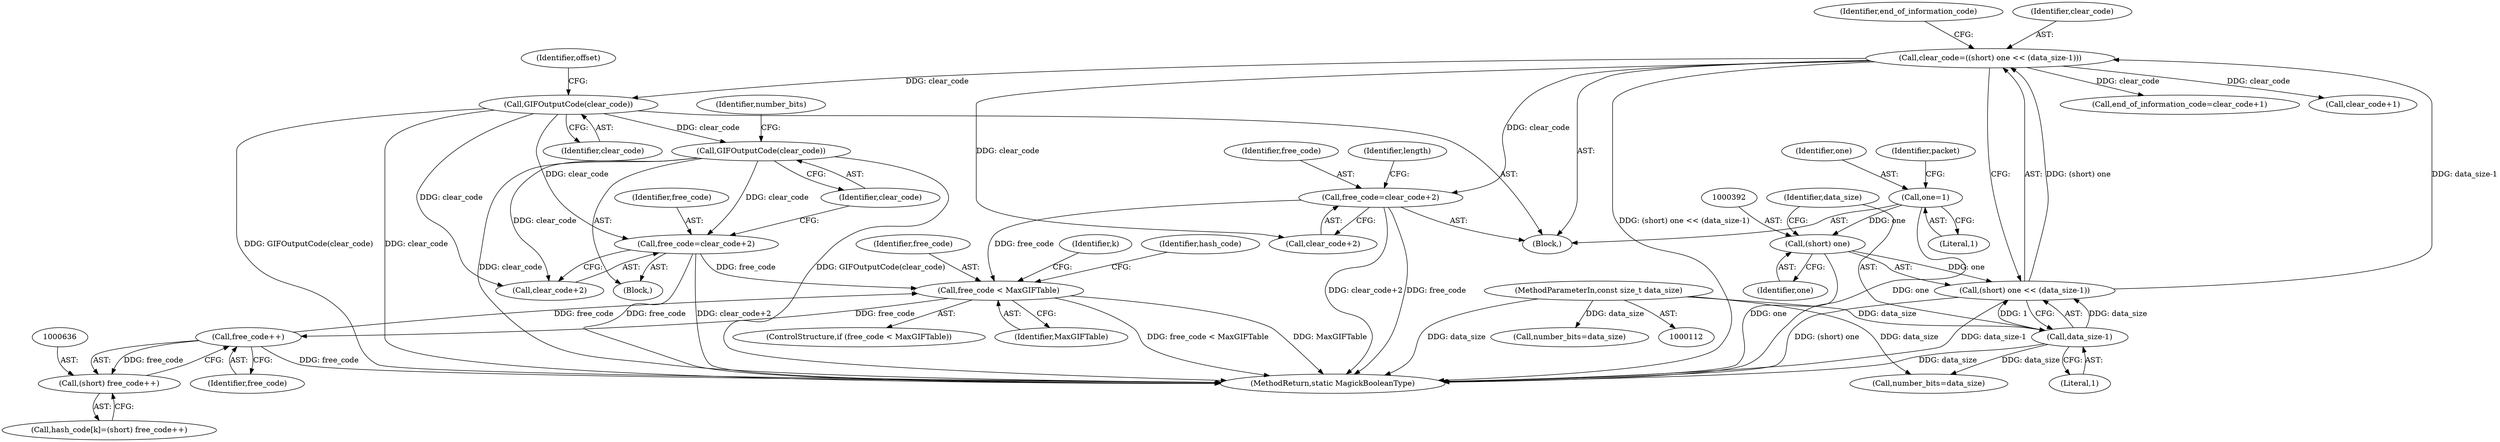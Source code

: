 digraph "0_ImageMagick6_61135001a625364e29bdce83832f043eebde7b5a_0@API" {
"1000627" [label="(Call,free_code < MaxGIFTable)"];
"1000637" [label="(Call,free_code++)"];
"1000627" [label="(Call,free_code < MaxGIFTable)"];
"1000667" [label="(Call,free_code=clear_code+2)"];
"1000416" [label="(Call,GIFOutputCode(clear_code))"];
"1000388" [label="(Call,clear_code=((short) one << (data_size-1)))"];
"1000390" [label="(Call,(short) one << (data_size-1))"];
"1000391" [label="(Call,(short) one)"];
"1000227" [label="(Call,one=1)"];
"1000394" [label="(Call,data_size-1)"];
"1000115" [label="(MethodParameterIn,const size_t data_size)"];
"1000672" [label="(Call,GIFOutputCode(clear_code))"];
"1000402" [label="(Call,free_code=clear_code+2)"];
"1000635" [label="(Call,(short) free_code++)"];
"1000396" [label="(Literal,1)"];
"1000668" [label="(Identifier,free_code)"];
"1000404" [label="(Call,clear_code+2)"];
"1000381" [label="(Call,number_bits=data_size)"];
"1000391" [label="(Call,(short) one)"];
"1000228" [label="(Identifier,one)"];
"1000117" [label="(Block,)"];
"1000637" [label="(Call,free_code++)"];
"1000667" [label="(Call,free_code=clear_code+2)"];
"1000669" [label="(Call,clear_code+2)"];
"1000417" [label="(Identifier,clear_code)"];
"1000115" [label="(MethodParameterIn,const size_t data_size)"];
"1000408" [label="(Identifier,length)"];
"1000673" [label="(Identifier,clear_code)"];
"1000227" [label="(Call,one=1)"];
"1000672" [label="(Call,GIFOutputCode(clear_code))"];
"1000395" [label="(Identifier,data_size)"];
"1000627" [label="(Call,free_code < MaxGIFTable)"];
"1000674" [label="(Call,number_bits=data_size)"];
"1000675" [label="(Identifier,number_bits)"];
"1000628" [label="(Identifier,free_code)"];
"1000397" [label="(Call,end_of_information_code=clear_code+1)"];
"1000655" [label="(Identifier,k)"];
"1000229" [label="(Literal,1)"];
"1000652" [label="(Block,)"];
"1000638" [label="(Identifier,free_code)"];
"1000626" [label="(ControlStructure,if (free_code < MaxGIFTable))"];
"1000394" [label="(Call,data_size-1)"];
"1000629" [label="(Identifier,MaxGIFTable)"];
"1000398" [label="(Identifier,end_of_information_code)"];
"1000633" [label="(Identifier,hash_code)"];
"1000231" [label="(Identifier,packet)"];
"1000393" [label="(Identifier,one)"];
"1000849" [label="(MethodReturn,static MagickBooleanType)"];
"1000419" [label="(Identifier,offset)"];
"1000390" [label="(Call,(short) one << (data_size-1))"];
"1000403" [label="(Identifier,free_code)"];
"1000388" [label="(Call,clear_code=((short) one << (data_size-1)))"];
"1000389" [label="(Identifier,clear_code)"];
"1000402" [label="(Call,free_code=clear_code+2)"];
"1000631" [label="(Call,hash_code[k]=(short) free_code++)"];
"1000416" [label="(Call,GIFOutputCode(clear_code))"];
"1000635" [label="(Call,(short) free_code++)"];
"1000399" [label="(Call,clear_code+1)"];
"1000627" -> "1000626"  [label="AST: "];
"1000627" -> "1000629"  [label="CFG: "];
"1000628" -> "1000627"  [label="AST: "];
"1000629" -> "1000627"  [label="AST: "];
"1000633" -> "1000627"  [label="CFG: "];
"1000655" -> "1000627"  [label="CFG: "];
"1000627" -> "1000849"  [label="DDG: MaxGIFTable"];
"1000627" -> "1000849"  [label="DDG: free_code < MaxGIFTable"];
"1000637" -> "1000627"  [label="DDG: free_code"];
"1000667" -> "1000627"  [label="DDG: free_code"];
"1000402" -> "1000627"  [label="DDG: free_code"];
"1000627" -> "1000637"  [label="DDG: free_code"];
"1000637" -> "1000635"  [label="AST: "];
"1000637" -> "1000638"  [label="CFG: "];
"1000638" -> "1000637"  [label="AST: "];
"1000635" -> "1000637"  [label="CFG: "];
"1000637" -> "1000849"  [label="DDG: free_code"];
"1000637" -> "1000635"  [label="DDG: free_code"];
"1000667" -> "1000652"  [label="AST: "];
"1000667" -> "1000669"  [label="CFG: "];
"1000668" -> "1000667"  [label="AST: "];
"1000669" -> "1000667"  [label="AST: "];
"1000673" -> "1000667"  [label="CFG: "];
"1000667" -> "1000849"  [label="DDG: free_code"];
"1000667" -> "1000849"  [label="DDG: clear_code+2"];
"1000416" -> "1000667"  [label="DDG: clear_code"];
"1000672" -> "1000667"  [label="DDG: clear_code"];
"1000416" -> "1000117"  [label="AST: "];
"1000416" -> "1000417"  [label="CFG: "];
"1000417" -> "1000416"  [label="AST: "];
"1000419" -> "1000416"  [label="CFG: "];
"1000416" -> "1000849"  [label="DDG: GIFOutputCode(clear_code)"];
"1000416" -> "1000849"  [label="DDG: clear_code"];
"1000388" -> "1000416"  [label="DDG: clear_code"];
"1000416" -> "1000669"  [label="DDG: clear_code"];
"1000416" -> "1000672"  [label="DDG: clear_code"];
"1000388" -> "1000117"  [label="AST: "];
"1000388" -> "1000390"  [label="CFG: "];
"1000389" -> "1000388"  [label="AST: "];
"1000390" -> "1000388"  [label="AST: "];
"1000398" -> "1000388"  [label="CFG: "];
"1000388" -> "1000849"  [label="DDG: (short) one << (data_size-1)"];
"1000390" -> "1000388"  [label="DDG: (short) one"];
"1000390" -> "1000388"  [label="DDG: data_size-1"];
"1000388" -> "1000397"  [label="DDG: clear_code"];
"1000388" -> "1000399"  [label="DDG: clear_code"];
"1000388" -> "1000402"  [label="DDG: clear_code"];
"1000388" -> "1000404"  [label="DDG: clear_code"];
"1000390" -> "1000394"  [label="CFG: "];
"1000391" -> "1000390"  [label="AST: "];
"1000394" -> "1000390"  [label="AST: "];
"1000390" -> "1000849"  [label="DDG: data_size-1"];
"1000390" -> "1000849"  [label="DDG: (short) one"];
"1000391" -> "1000390"  [label="DDG: one"];
"1000394" -> "1000390"  [label="DDG: data_size"];
"1000394" -> "1000390"  [label="DDG: 1"];
"1000391" -> "1000393"  [label="CFG: "];
"1000392" -> "1000391"  [label="AST: "];
"1000393" -> "1000391"  [label="AST: "];
"1000395" -> "1000391"  [label="CFG: "];
"1000391" -> "1000849"  [label="DDG: one"];
"1000227" -> "1000391"  [label="DDG: one"];
"1000227" -> "1000117"  [label="AST: "];
"1000227" -> "1000229"  [label="CFG: "];
"1000228" -> "1000227"  [label="AST: "];
"1000229" -> "1000227"  [label="AST: "];
"1000231" -> "1000227"  [label="CFG: "];
"1000227" -> "1000849"  [label="DDG: one"];
"1000394" -> "1000396"  [label="CFG: "];
"1000395" -> "1000394"  [label="AST: "];
"1000396" -> "1000394"  [label="AST: "];
"1000394" -> "1000849"  [label="DDG: data_size"];
"1000115" -> "1000394"  [label="DDG: data_size"];
"1000394" -> "1000674"  [label="DDG: data_size"];
"1000115" -> "1000112"  [label="AST: "];
"1000115" -> "1000849"  [label="DDG: data_size"];
"1000115" -> "1000381"  [label="DDG: data_size"];
"1000115" -> "1000674"  [label="DDG: data_size"];
"1000672" -> "1000652"  [label="AST: "];
"1000672" -> "1000673"  [label="CFG: "];
"1000673" -> "1000672"  [label="AST: "];
"1000675" -> "1000672"  [label="CFG: "];
"1000672" -> "1000849"  [label="DDG: GIFOutputCode(clear_code)"];
"1000672" -> "1000849"  [label="DDG: clear_code"];
"1000672" -> "1000669"  [label="DDG: clear_code"];
"1000402" -> "1000117"  [label="AST: "];
"1000402" -> "1000404"  [label="CFG: "];
"1000403" -> "1000402"  [label="AST: "];
"1000404" -> "1000402"  [label="AST: "];
"1000408" -> "1000402"  [label="CFG: "];
"1000402" -> "1000849"  [label="DDG: clear_code+2"];
"1000402" -> "1000849"  [label="DDG: free_code"];
"1000635" -> "1000631"  [label="AST: "];
"1000636" -> "1000635"  [label="AST: "];
"1000631" -> "1000635"  [label="CFG: "];
}
